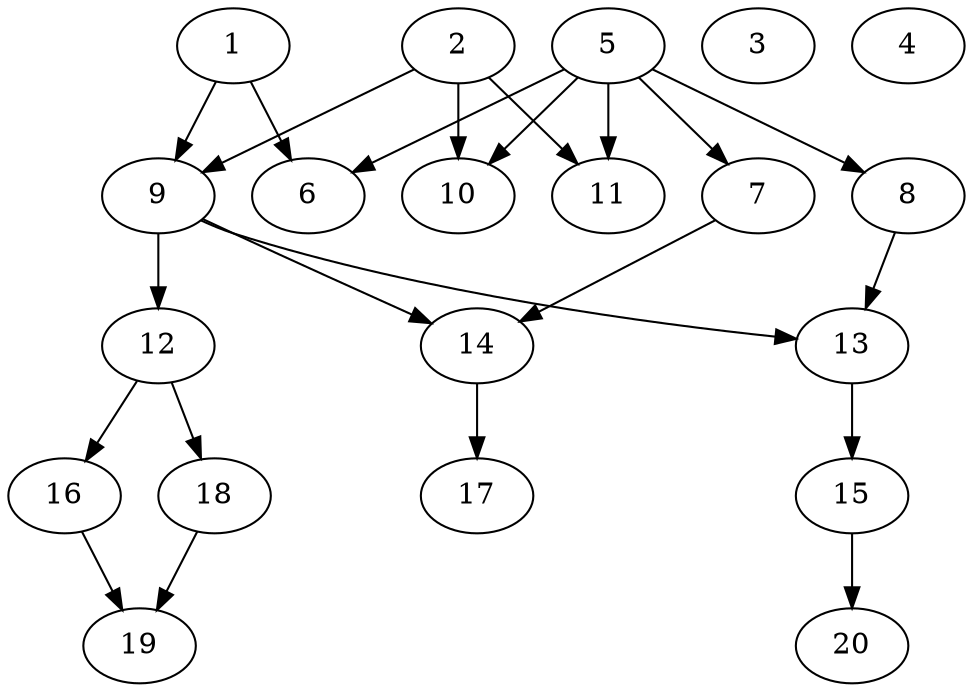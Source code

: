 // DAG automatically generated by daggen at Sat Jul 27 15:38:13 2019
// ./daggen --dot -n 20 --ccr 0.4 --fat 0.6 --regular 0.5 --density 0.4 --mindata 5242880 --maxdata 52428800 
digraph G {
  1 [size="115164160", alpha="0.08", expect_size="46065664"] 
  1 -> 6 [size ="46065664"]
  1 -> 9 [size ="46065664"]
  2 [size="53931520", alpha="0.01", expect_size="21572608"] 
  2 -> 9 [size ="21572608"]
  2 -> 10 [size ="21572608"]
  2 -> 11 [size ="21572608"]
  3 [size="43061760", alpha="0.08", expect_size="17224704"] 
  4 [size="24240640", alpha="0.10", expect_size="9696256"] 
  5 [size="55175680", alpha="0.13", expect_size="22070272"] 
  5 -> 6 [size ="22070272"]
  5 -> 7 [size ="22070272"]
  5 -> 8 [size ="22070272"]
  5 -> 10 [size ="22070272"]
  5 -> 11 [size ="22070272"]
  6 [size="104194560", alpha="0.14", expect_size="41677824"] 
  7 [size="89495040", alpha="0.09", expect_size="35798016"] 
  7 -> 14 [size ="35798016"]
  8 [size="18030080", alpha="0.02", expect_size="7212032"] 
  8 -> 13 [size ="7212032"]
  9 [size="82462720", alpha="0.10", expect_size="32985088"] 
  9 -> 12 [size ="32985088"]
  9 -> 13 [size ="32985088"]
  9 -> 14 [size ="32985088"]
  10 [size="38225920", alpha="0.14", expect_size="15290368"] 
  11 [size="111014400", alpha="0.15", expect_size="44405760"] 
  12 [size="42647040", alpha="0.17", expect_size="17058816"] 
  12 -> 16 [size ="17058816"]
  12 -> 18 [size ="17058816"]
  13 [size="46044160", alpha="0.00", expect_size="18417664"] 
  13 -> 15 [size ="18417664"]
  14 [size="91942400", alpha="0.02", expect_size="36776960"] 
  14 -> 17 [size ="36776960"]
  15 [size="34040320", alpha="0.19", expect_size="13616128"] 
  15 -> 20 [size ="13616128"]
  16 [size="109570560", alpha="0.15", expect_size="43828224"] 
  16 -> 19 [size ="43828224"]
  17 [size="74705920", alpha="0.18", expect_size="29882368"] 
  18 [size="124887040", alpha="0.18", expect_size="49954816"] 
  18 -> 19 [size ="49954816"]
  19 [size="16358400", alpha="0.07", expect_size="6543360"] 
  20 [size="72634880", alpha="0.19", expect_size="29053952"] 
}
